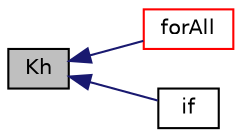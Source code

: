 digraph "Kh"
{
  bgcolor="transparent";
  edge [fontname="Helvetica",fontsize="10",labelfontname="Helvetica",labelfontsize="10"];
  node [fontname="Helvetica",fontsize="10",shape=record];
  rankdir="LR";
  Node507 [label="Kh",height=0.2,width=0.4,color="black", fillcolor="grey75", style="filled", fontcolor="black"];
  Node507 -> Node508 [dir="back",color="midnightblue",fontsize="10",style="solid",fontname="Helvetica"];
  Node508 [label="forAll",height=0.2,width=0.4,color="red",URL="$a01697.html#a661071c857206cff08f25e78275fc863"];
  Node507 -> Node590 [dir="back",color="midnightblue",fontsize="10",style="solid",fontname="Helvetica"];
  Node590 [label="if",height=0.2,width=0.4,color="black",URL="$a03420.html#aa3675bdd45391160e6c24ac892c9ca61"];
}
